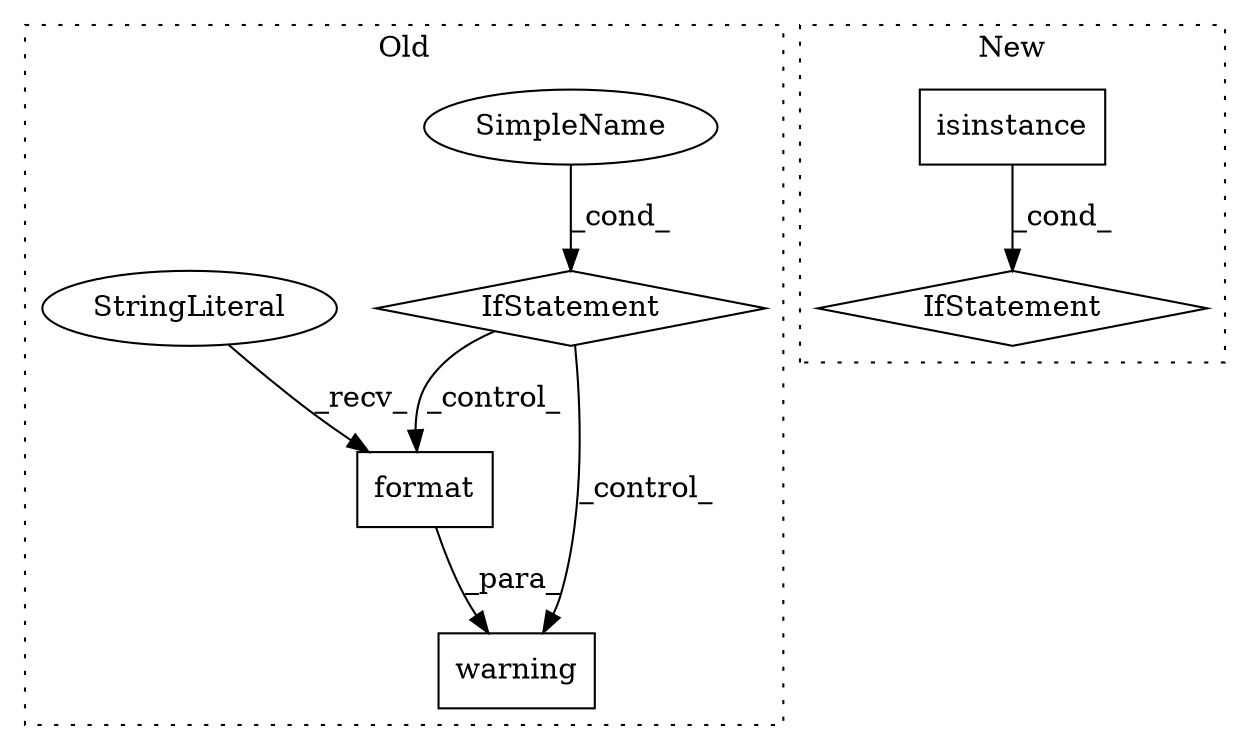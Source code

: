 digraph G {
subgraph cluster0 {
1 [label="warning" a="32" s="8089,8209" l="8,1" shape="box"];
3 [label="IfStatement" a="25" s="7993,8072" l="4,2" shape="diamond"];
5 [label="format" a="32" s="8182,8208" l="7,1" shape="box"];
6 [label="SimpleName" a="42" s="" l="" shape="ellipse"];
7 [label="StringLiteral" a="45" s="8097" l="84" shape="ellipse"];
label = "Old";
style="dotted";
}
subgraph cluster1 {
2 [label="isinstance" a="32" s="9978,10018" l="11,1" shape="box"];
4 [label="IfStatement" a="25" s="9974,10061" l="4,2" shape="diamond"];
label = "New";
style="dotted";
}
2 -> 4 [label="_cond_"];
3 -> 5 [label="_control_"];
3 -> 1 [label="_control_"];
5 -> 1 [label="_para_"];
6 -> 3 [label="_cond_"];
7 -> 5 [label="_recv_"];
}